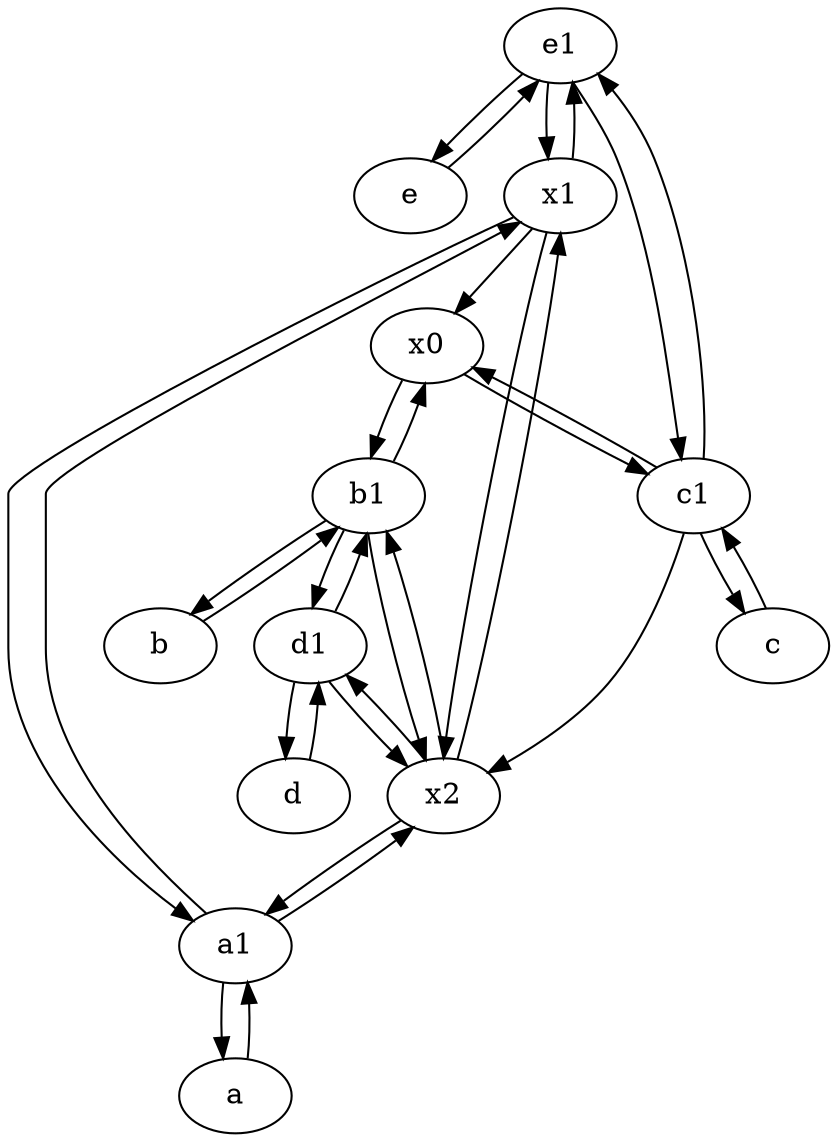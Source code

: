 digraph  {
	e1 [pos="25,45!"];
	e [pos="30,50!"];
	a [pos="40,10!"];
	c [pos="20,10!"];
	b1 [pos="45,20!"];
	x1;
	d1 [pos="25,30!"];
	x2;
	a1 [pos="40,15!"];
	d [pos="20,30!"];
	c1 [pos="30,15!"];
	x0;
	b [pos="50,20!"];
	a -> a1;
	e1 -> x1;
	b1 -> b;
	d1 -> b1;
	x0 -> b1;
	b1 -> d1;
	x2 -> b1;
	x1 -> x2;
	c1 -> x2;
	c -> c1;
	x1 -> x0;
	x0 -> c1;
	c1 -> x0;
	a1 -> x2;
	d -> d1;
	e1 -> e;
	x1 -> e1;
	x2 -> a1;
	e -> e1;
	b -> b1;
	c1 -> c;
	d1 -> d;
	b1 -> x0;
	x2 -> x1;
	x1 -> a1;
	a1 -> x1;
	e1 -> c1;
	b1 -> x2;
	c1 -> e1;
	x2 -> d1;
	a1 -> a;
	d1 -> x2;

	}